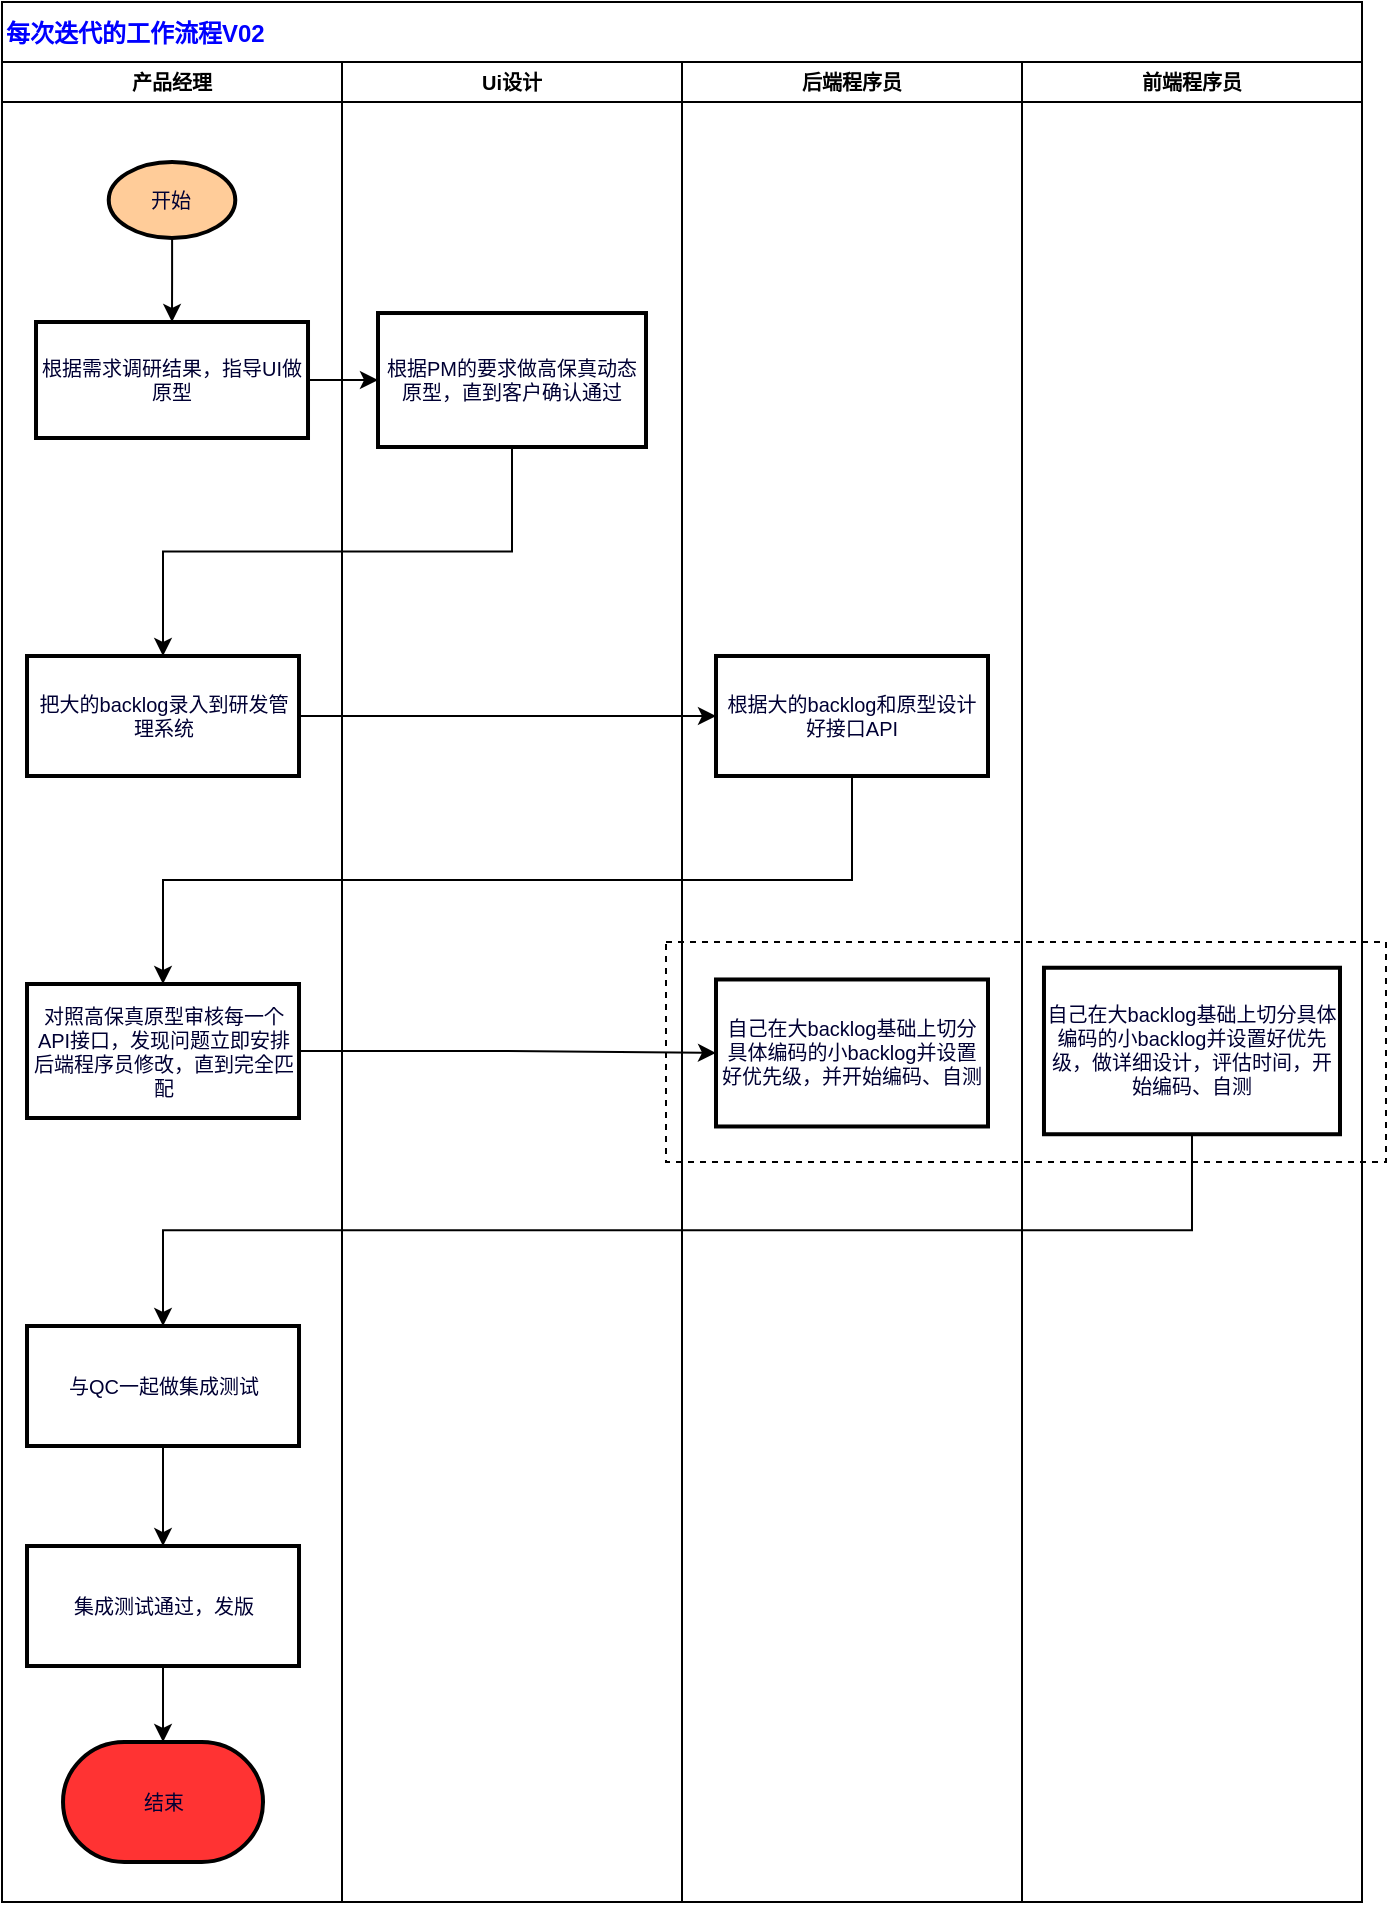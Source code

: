 <mxfile version="20.0.3" type="github">
  <diagram id="YU3feAvMAWmFrvA6Q01h" name="第 1 页">
    <mxGraphModel dx="1249" dy="845" grid="1" gridSize="10" guides="1" tooltips="1" connect="1" arrows="1" fold="1" page="1" pageScale="1" pageWidth="827" pageHeight="1169" math="0" shadow="0">
      <root>
        <mxCell id="0" />
        <mxCell id="1" parent="0" />
        <mxCell id="3ieeocN1eD7Hzq-fFFbV-1" value="每次迭代的工作流程V02" style="swimlane;childLayout=stackLayout;resizeParent=1;resizeParentMax=0;startSize=30;align=left;fontSize=12;fontColor=#0000FF;" parent="1" vertex="1">
          <mxGeometry x="138" y="50" width="680" height="950" as="geometry">
            <mxRectangle x="230" y="30" width="70" height="30" as="alternateBounds" />
          </mxGeometry>
        </mxCell>
        <mxCell id="3ieeocN1eD7Hzq-fFFbV-2" value="产品经理" style="swimlane;startSize=20;fontSize=10;" parent="3ieeocN1eD7Hzq-fFFbV-1" vertex="1">
          <mxGeometry y="30" width="170" height="920" as="geometry" />
        </mxCell>
        <mxCell id="3ieeocN1eD7Hzq-fFFbV-8" value="开始" style="strokeWidth=2;html=1;shape=mxgraph.flowchart.start_1;whiteSpace=wrap;fontSize=10;fontColor=#000033;labelBackgroundColor=none;fillColor=#FFCC99;aspect=fixed;" parent="3ieeocN1eD7Hzq-fFFbV-2" vertex="1">
          <mxGeometry x="53.37" y="50" width="63.27" height="38" as="geometry" />
        </mxCell>
        <mxCell id="A8igVTBkIp0clDDqToqD-1" value="根据需求调研结果，指导UI做原型" style="whiteSpace=wrap;html=1;fontSize=10;fillColor=none;fontColor=#000033;strokeWidth=2;labelBackgroundColor=none;aspect=fixed;" vertex="1" parent="3ieeocN1eD7Hzq-fFFbV-2">
          <mxGeometry x="17.005" y="130" width="136" height="58" as="geometry" />
        </mxCell>
        <mxCell id="A8igVTBkIp0clDDqToqD-2" value="" style="edgeStyle=orthogonalEdgeStyle;rounded=0;orthogonalLoop=1;jettySize=auto;html=1;fontSize=10;fontColor=#000033;" edge="1" parent="3ieeocN1eD7Hzq-fFFbV-2" source="3ieeocN1eD7Hzq-fFFbV-8" target="A8igVTBkIp0clDDqToqD-1">
          <mxGeometry relative="1" as="geometry" />
        </mxCell>
        <mxCell id="A8igVTBkIp0clDDqToqD-7" value="把大的backlog录入到研发管理系统" style="whiteSpace=wrap;html=1;fontSize=10;fillColor=none;fontColor=#000033;strokeWidth=2;labelBackgroundColor=none;" vertex="1" parent="3ieeocN1eD7Hzq-fFFbV-2">
          <mxGeometry x="12.505" y="297" width="136" height="60" as="geometry" />
        </mxCell>
        <mxCell id="A8igVTBkIp0clDDqToqD-11" value="对照高保真原型审核每一个API接口，发现问题立即安排后端程序员修改，直到完全匹配" style="whiteSpace=wrap;html=1;fontSize=10;fillColor=none;fontColor=#000033;strokeWidth=2;labelBackgroundColor=none;" vertex="1" parent="3ieeocN1eD7Hzq-fFFbV-2">
          <mxGeometry x="12.505" y="461" width="136" height="67" as="geometry" />
        </mxCell>
        <mxCell id="A8igVTBkIp0clDDqToqD-20" value="" style="edgeStyle=orthogonalEdgeStyle;rounded=0;orthogonalLoop=1;jettySize=auto;html=1;fontSize=10;fontColor=#000033;" edge="1" parent="3ieeocN1eD7Hzq-fFFbV-2" source="A8igVTBkIp0clDDqToqD-16" target="A8igVTBkIp0clDDqToqD-19">
          <mxGeometry relative="1" as="geometry" />
        </mxCell>
        <mxCell id="A8igVTBkIp0clDDqToqD-16" value="与QC一起做集成测试" style="whiteSpace=wrap;html=1;fontSize=10;fillColor=none;fontColor=#000033;strokeWidth=2;labelBackgroundColor=none;" vertex="1" parent="3ieeocN1eD7Hzq-fFFbV-2">
          <mxGeometry x="12.505" y="632" width="136" height="60" as="geometry" />
        </mxCell>
        <mxCell id="A8igVTBkIp0clDDqToqD-26" style="edgeStyle=orthogonalEdgeStyle;rounded=0;orthogonalLoop=1;jettySize=auto;html=1;exitX=0.5;exitY=1;exitDx=0;exitDy=0;entryX=0.5;entryY=0;entryDx=0;entryDy=0;entryPerimeter=0;fontSize=10;fontColor=#000033;" edge="1" parent="3ieeocN1eD7Hzq-fFFbV-2" source="A8igVTBkIp0clDDqToqD-19" target="A8igVTBkIp0clDDqToqD-23">
          <mxGeometry relative="1" as="geometry" />
        </mxCell>
        <mxCell id="A8igVTBkIp0clDDqToqD-19" value="集成测试通过，发版" style="whiteSpace=wrap;html=1;fontSize=10;fillColor=none;fontColor=#000033;strokeWidth=2;labelBackgroundColor=none;" vertex="1" parent="3ieeocN1eD7Hzq-fFFbV-2">
          <mxGeometry x="12.505" y="742.005" width="136" height="60" as="geometry" />
        </mxCell>
        <mxCell id="A8igVTBkIp0clDDqToqD-23" value="结束" style="strokeWidth=2;html=1;shape=mxgraph.flowchart.terminator;whiteSpace=wrap;labelBackgroundColor=none;fontSize=10;fontColor=#000033;fillColor=#FF3333;" vertex="1" parent="3ieeocN1eD7Hzq-fFFbV-2">
          <mxGeometry x="30.51" y="840" width="100" height="60" as="geometry" />
        </mxCell>
        <mxCell id="3ieeocN1eD7Hzq-fFFbV-3" value="Ui设计" style="swimlane;startSize=20;fontSize=10;" parent="3ieeocN1eD7Hzq-fFFbV-1" vertex="1">
          <mxGeometry x="170" y="30" width="170" height="920" as="geometry" />
        </mxCell>
        <mxCell id="A8igVTBkIp0clDDqToqD-3" value="根据PM的要求做高保真动态原型，直到客户确认通过" style="whiteSpace=wrap;html=1;fontSize=10;fillColor=none;fontColor=#000033;strokeWidth=2;labelBackgroundColor=none;aspect=fixed;" vertex="1" parent="3ieeocN1eD7Hzq-fFFbV-3">
          <mxGeometry x="18" y="125.51" width="134" height="66.99" as="geometry" />
        </mxCell>
        <mxCell id="3ieeocN1eD7Hzq-fFFbV-4" value="后端程序员" style="swimlane;startSize=20;fontSize=10;" parent="3ieeocN1eD7Hzq-fFFbV-1" vertex="1">
          <mxGeometry x="340" y="30" width="170" height="920" as="geometry" />
        </mxCell>
        <mxCell id="A8igVTBkIp0clDDqToqD-9" value="根据大的backlog和原型设计好接口API" style="whiteSpace=wrap;html=1;fontSize=10;fillColor=none;fontColor=#000033;strokeWidth=2;labelBackgroundColor=none;" vertex="1" parent="3ieeocN1eD7Hzq-fFFbV-4">
          <mxGeometry x="17" y="296.995" width="136" height="60" as="geometry" />
        </mxCell>
        <mxCell id="A8igVTBkIp0clDDqToqD-13" value="自己在大backlog基础上切分具体编码的小backlog并设置好优先级，并开始编码、自测" style="whiteSpace=wrap;html=1;fontSize=10;fillColor=none;fontColor=#000033;strokeWidth=2;labelBackgroundColor=none;" vertex="1" parent="3ieeocN1eD7Hzq-fFFbV-4">
          <mxGeometry x="17" y="458.74" width="136" height="73.5" as="geometry" />
        </mxCell>
        <mxCell id="3ieeocN1eD7Hzq-fFFbV-5" value="前端程序员" style="swimlane;startSize=20;fontSize=10;" parent="3ieeocN1eD7Hzq-fFFbV-1" vertex="1">
          <mxGeometry x="510" y="30" width="170" height="920" as="geometry" />
        </mxCell>
        <mxCell id="A8igVTBkIp0clDDqToqD-15" value="自己在大backlog基础上切分具体编码的小backlog并设置好优先级，做详细设计，评估时间，开始编码、自测" style="whiteSpace=wrap;html=1;fontSize=10;fillColor=none;fontColor=#000033;strokeWidth=2;labelBackgroundColor=none;" vertex="1" parent="3ieeocN1eD7Hzq-fFFbV-5">
          <mxGeometry x="10.99" y="452.87" width="148.01" height="83.25" as="geometry" />
        </mxCell>
        <mxCell id="A8igVTBkIp0clDDqToqD-4" value="" style="edgeStyle=orthogonalEdgeStyle;rounded=0;orthogonalLoop=1;jettySize=auto;html=1;fontSize=10;fontColor=#000033;" edge="1" parent="3ieeocN1eD7Hzq-fFFbV-1" source="A8igVTBkIp0clDDqToqD-1" target="A8igVTBkIp0clDDqToqD-3">
          <mxGeometry relative="1" as="geometry" />
        </mxCell>
        <mxCell id="A8igVTBkIp0clDDqToqD-8" value="" style="edgeStyle=orthogonalEdgeStyle;rounded=0;orthogonalLoop=1;jettySize=auto;html=1;fontSize=10;fontColor=#000033;exitX=0.5;exitY=1;exitDx=0;exitDy=0;" edge="1" parent="3ieeocN1eD7Hzq-fFFbV-1" source="A8igVTBkIp0clDDqToqD-3" target="A8igVTBkIp0clDDqToqD-7">
          <mxGeometry relative="1" as="geometry" />
        </mxCell>
        <mxCell id="A8igVTBkIp0clDDqToqD-10" value="" style="edgeStyle=orthogonalEdgeStyle;rounded=0;orthogonalLoop=1;jettySize=auto;html=1;fontSize=10;fontColor=#000033;" edge="1" parent="3ieeocN1eD7Hzq-fFFbV-1" source="A8igVTBkIp0clDDqToqD-7" target="A8igVTBkIp0clDDqToqD-9">
          <mxGeometry relative="1" as="geometry" />
        </mxCell>
        <mxCell id="A8igVTBkIp0clDDqToqD-12" value="" style="edgeStyle=orthogonalEdgeStyle;rounded=0;orthogonalLoop=1;jettySize=auto;html=1;fontSize=10;fontColor=#000033;exitX=0.5;exitY=1;exitDx=0;exitDy=0;" edge="1" parent="3ieeocN1eD7Hzq-fFFbV-1" source="A8igVTBkIp0clDDqToqD-9" target="A8igVTBkIp0clDDqToqD-11">
          <mxGeometry relative="1" as="geometry" />
        </mxCell>
        <mxCell id="A8igVTBkIp0clDDqToqD-14" value="" style="edgeStyle=orthogonalEdgeStyle;rounded=0;orthogonalLoop=1;jettySize=auto;html=1;fontSize=10;fontColor=#000033;" edge="1" parent="3ieeocN1eD7Hzq-fFFbV-1" source="A8igVTBkIp0clDDqToqD-11" target="A8igVTBkIp0clDDqToqD-13">
          <mxGeometry relative="1" as="geometry" />
        </mxCell>
        <mxCell id="A8igVTBkIp0clDDqToqD-18" style="edgeStyle=orthogonalEdgeStyle;rounded=0;orthogonalLoop=1;jettySize=auto;html=1;exitX=0.5;exitY=1;exitDx=0;exitDy=0;entryX=0.5;entryY=0;entryDx=0;entryDy=0;fontSize=10;fontColor=#000033;" edge="1" parent="3ieeocN1eD7Hzq-fFFbV-1" source="A8igVTBkIp0clDDqToqD-15" target="A8igVTBkIp0clDDqToqD-16">
          <mxGeometry relative="1" as="geometry" />
        </mxCell>
        <mxCell id="A8igVTBkIp0clDDqToqD-30" value="" style="rounded=0;whiteSpace=wrap;html=1;dashed=1;labelBackgroundColor=none;fontSize=10;fontColor=#000033;fillColor=none;" vertex="1" parent="1">
          <mxGeometry x="470" y="520" width="360" height="110" as="geometry" />
        </mxCell>
      </root>
    </mxGraphModel>
  </diagram>
</mxfile>
